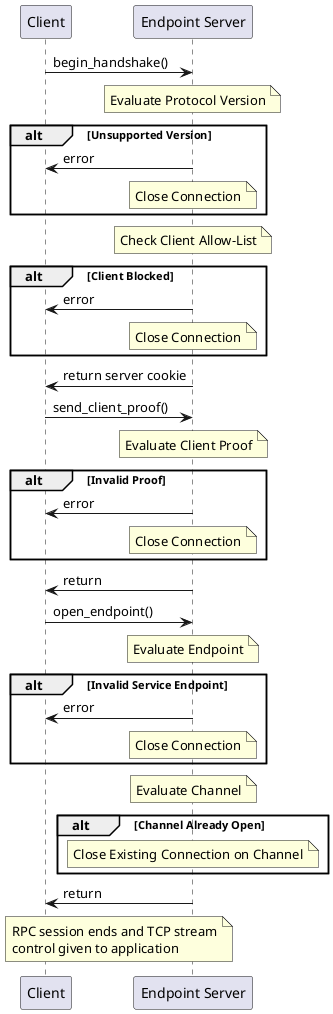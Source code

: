 @startuml
participant Client
participant "Endpoint Server" as Server

Client->Server: begin_handshake()

    note over Server: Evaluate Protocol Version

    alt Unsupported Version
        Client<-Server: error
        note over Server: Close Connection
    end

    note over Server: Check Client Allow-List

    alt Client Blocked
        Client<-Server: error
        note over Server: Close Connection
    end

Client<-Server: return server cookie

Client->Server: send_client_proof()

    note over Server: Evaluate Client Proof

    alt Invalid Proof
        Client<-Server: error
        note over Server: Close Connection
    end

Server->Client: return

Client->Server: open_endpoint()
    note over Server: Evaluate Endpoint

    alt Invalid Service Endpoint
        Client<-Server: error
        note over Server: Close Connection
    end

    note over Server: Evaluate Channel

    alt Channel Already Open
        note over Server: Close Existing Connection on Channel
    end

    Client<-Server: return

note over Client, Server
    RPC session ends and TCP stream
    control given to application
endnote

@enduml